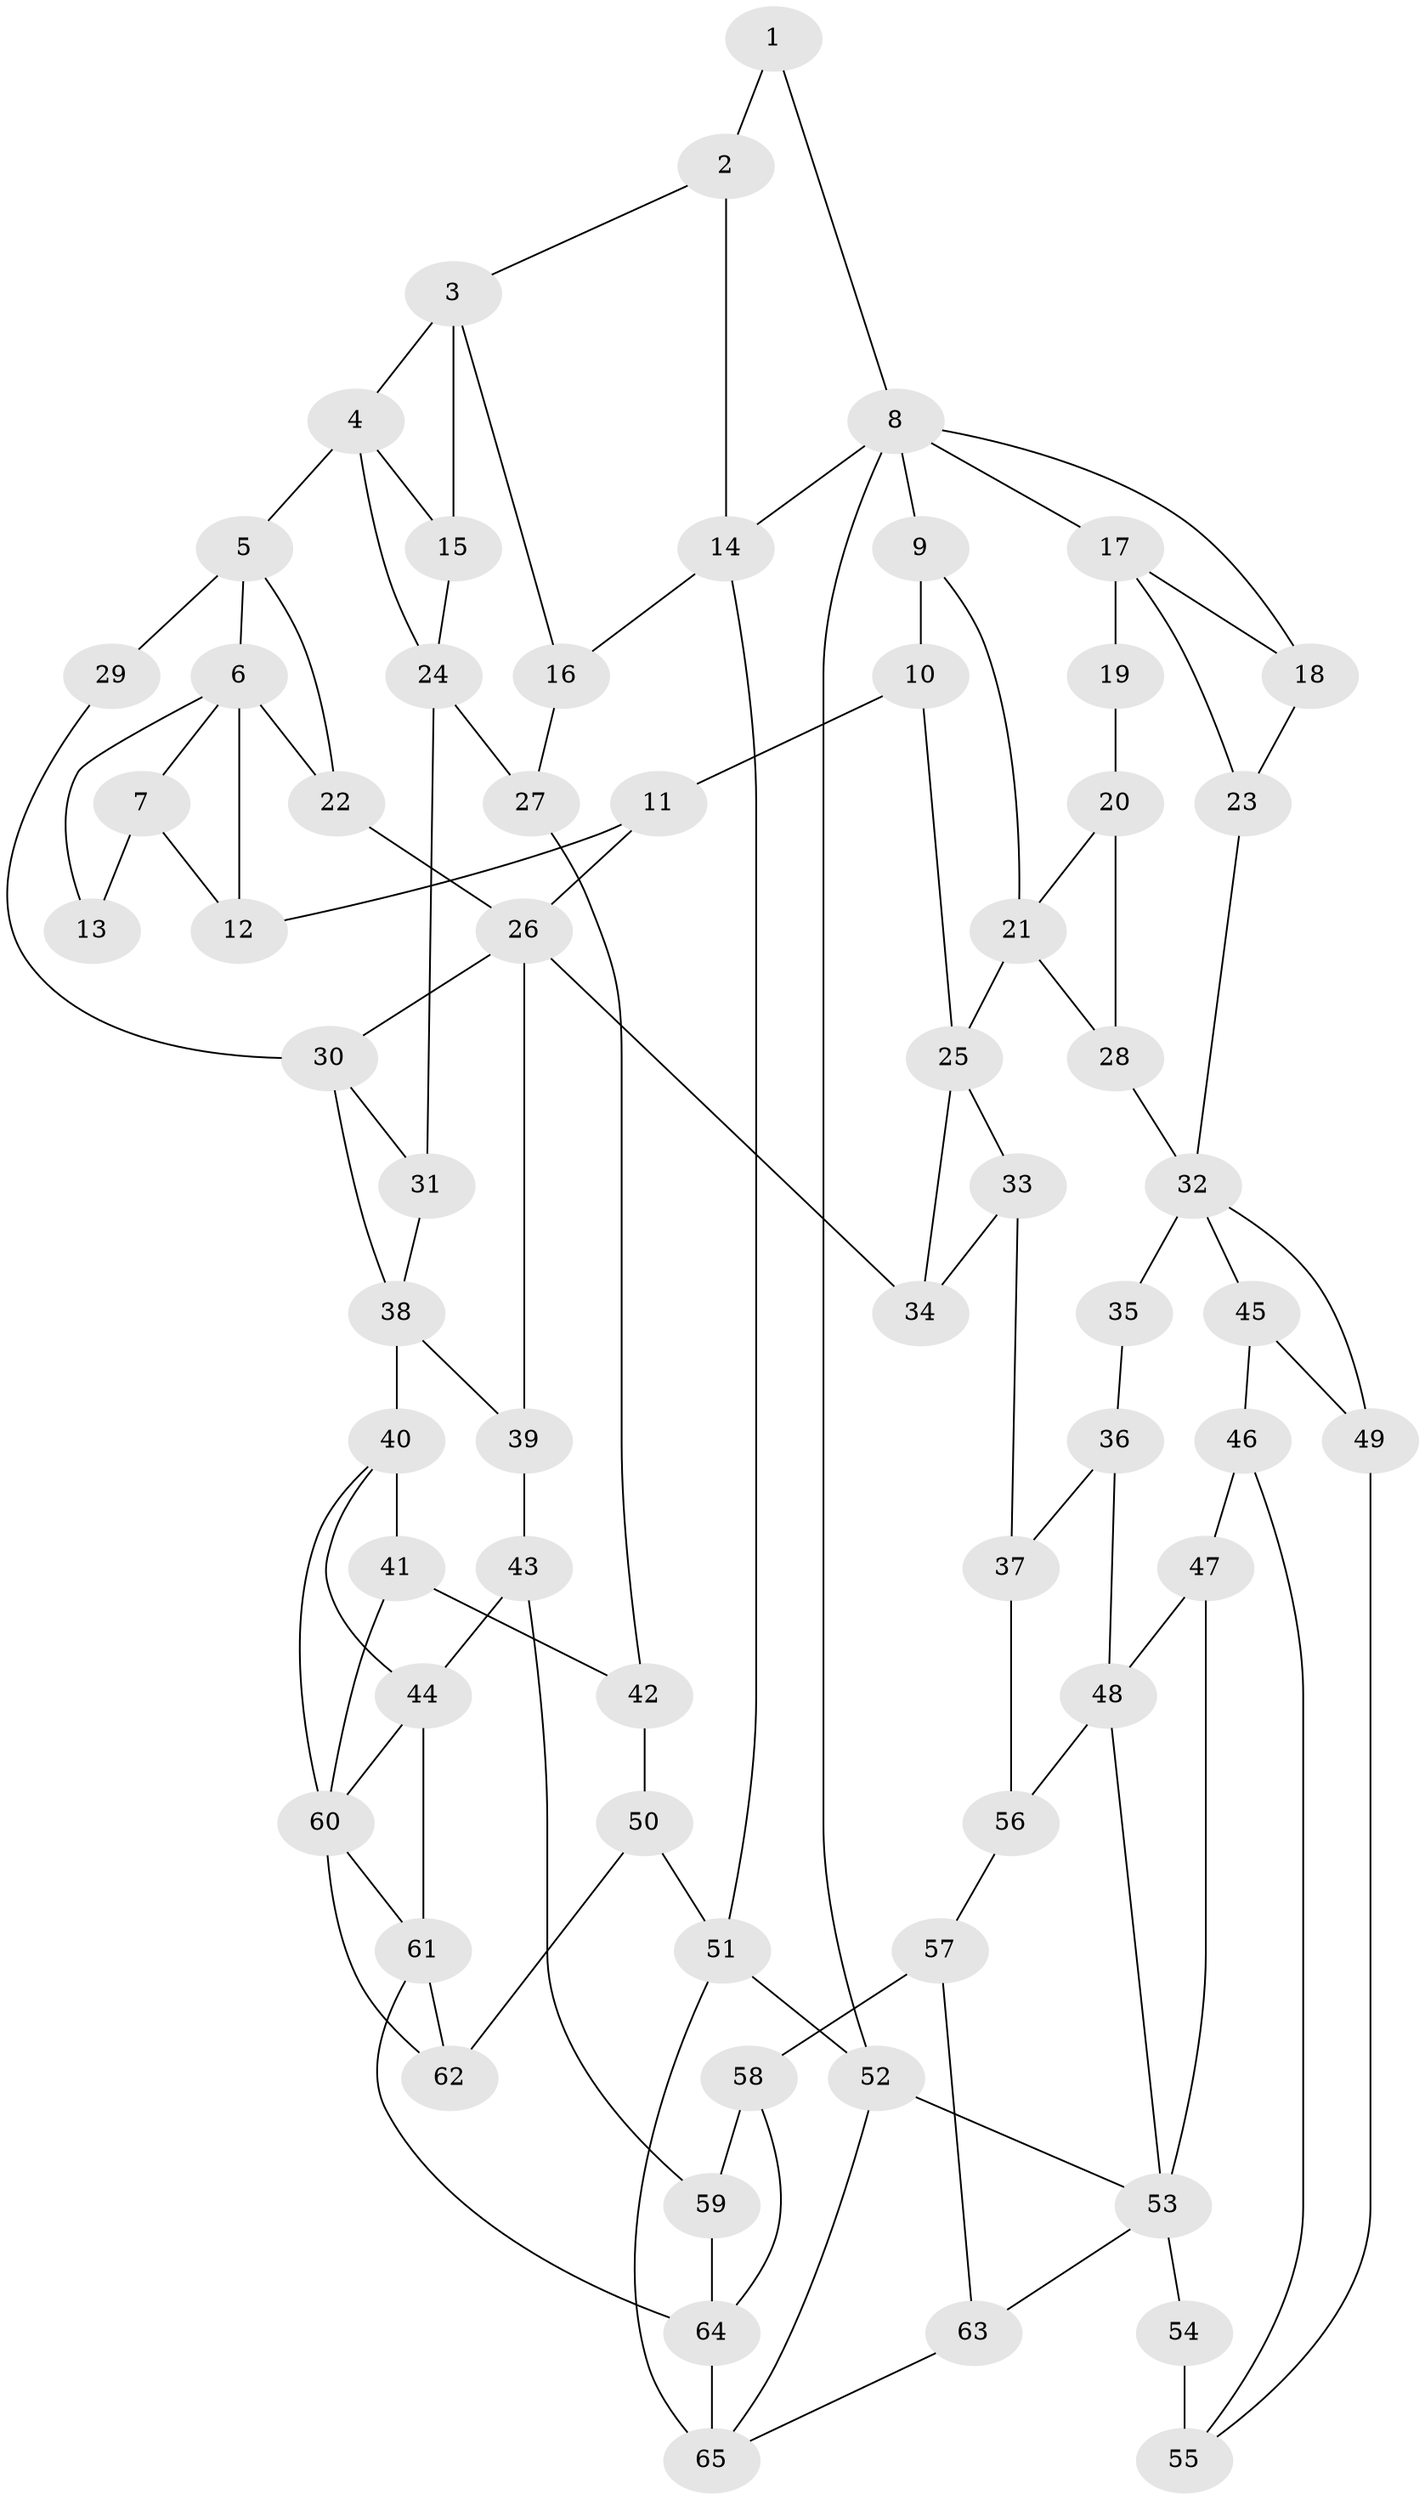 // original degree distribution, {3: 0.038461538461538464, 4: 0.2076923076923077, 5: 0.5153846153846153, 6: 0.23846153846153847}
// Generated by graph-tools (version 1.1) at 2025/38/03/09/25 02:38:50]
// undirected, 65 vertices, 110 edges
graph export_dot {
graph [start="1"]
  node [color=gray90,style=filled];
  1;
  2;
  3;
  4;
  5;
  6;
  7;
  8;
  9;
  10;
  11;
  12;
  13;
  14;
  15;
  16;
  17;
  18;
  19;
  20;
  21;
  22;
  23;
  24;
  25;
  26;
  27;
  28;
  29;
  30;
  31;
  32;
  33;
  34;
  35;
  36;
  37;
  38;
  39;
  40;
  41;
  42;
  43;
  44;
  45;
  46;
  47;
  48;
  49;
  50;
  51;
  52;
  53;
  54;
  55;
  56;
  57;
  58;
  59;
  60;
  61;
  62;
  63;
  64;
  65;
  1 -- 2 [weight=1.0];
  1 -- 8 [weight=1.0];
  2 -- 3 [weight=1.0];
  2 -- 14 [weight=1.0];
  3 -- 4 [weight=1.0];
  3 -- 15 [weight=3.0];
  3 -- 16 [weight=1.0];
  4 -- 5 [weight=2.0];
  4 -- 15 [weight=2.0];
  4 -- 24 [weight=1.0];
  5 -- 6 [weight=1.0];
  5 -- 22 [weight=1.0];
  5 -- 29 [weight=2.0];
  6 -- 7 [weight=1.0];
  6 -- 12 [weight=1.0];
  6 -- 13 [weight=2.0];
  6 -- 22 [weight=1.0];
  7 -- 12 [weight=1.0];
  7 -- 13 [weight=2.0];
  8 -- 9 [weight=1.0];
  8 -- 14 [weight=1.0];
  8 -- 17 [weight=1.0];
  8 -- 18 [weight=1.0];
  8 -- 52 [weight=1.0];
  9 -- 10 [weight=1.0];
  9 -- 21 [weight=1.0];
  10 -- 11 [weight=2.0];
  10 -- 25 [weight=2.0];
  11 -- 12 [weight=1.0];
  11 -- 26 [weight=1.0];
  14 -- 16 [weight=1.0];
  14 -- 51 [weight=1.0];
  15 -- 24 [weight=1.0];
  16 -- 27 [weight=1.0];
  17 -- 18 [weight=1.0];
  17 -- 19 [weight=2.0];
  17 -- 23 [weight=1.0];
  18 -- 23 [weight=1.0];
  19 -- 20 [weight=1.0];
  20 -- 21 [weight=1.0];
  20 -- 28 [weight=1.0];
  21 -- 25 [weight=2.0];
  21 -- 28 [weight=1.0];
  22 -- 26 [weight=1.0];
  23 -- 32 [weight=1.0];
  24 -- 27 [weight=1.0];
  24 -- 31 [weight=1.0];
  25 -- 33 [weight=1.0];
  25 -- 34 [weight=1.0];
  26 -- 30 [weight=1.0];
  26 -- 34 [weight=1.0];
  26 -- 39 [weight=1.0];
  27 -- 42 [weight=1.0];
  28 -- 32 [weight=1.0];
  29 -- 30 [weight=1.0];
  30 -- 31 [weight=1.0];
  30 -- 38 [weight=1.0];
  31 -- 38 [weight=1.0];
  32 -- 35 [weight=2.0];
  32 -- 45 [weight=1.0];
  32 -- 49 [weight=1.0];
  33 -- 34 [weight=1.0];
  33 -- 37 [weight=1.0];
  35 -- 36 [weight=1.0];
  36 -- 37 [weight=1.0];
  36 -- 48 [weight=1.0];
  37 -- 56 [weight=1.0];
  38 -- 39 [weight=1.0];
  38 -- 40 [weight=2.0];
  39 -- 43 [weight=1.0];
  40 -- 41 [weight=2.0];
  40 -- 44 [weight=1.0];
  40 -- 60 [weight=1.0];
  41 -- 42 [weight=1.0];
  41 -- 60 [weight=1.0];
  42 -- 50 [weight=1.0];
  43 -- 44 [weight=1.0];
  43 -- 59 [weight=1.0];
  44 -- 60 [weight=1.0];
  44 -- 61 [weight=1.0];
  45 -- 46 [weight=1.0];
  45 -- 49 [weight=1.0];
  46 -- 47 [weight=1.0];
  46 -- 55 [weight=1.0];
  47 -- 48 [weight=2.0];
  47 -- 53 [weight=1.0];
  48 -- 53 [weight=1.0];
  48 -- 56 [weight=1.0];
  49 -- 55 [weight=1.0];
  50 -- 51 [weight=1.0];
  50 -- 62 [weight=1.0];
  51 -- 52 [weight=1.0];
  51 -- 65 [weight=1.0];
  52 -- 53 [weight=1.0];
  52 -- 65 [weight=1.0];
  53 -- 54 [weight=2.0];
  53 -- 63 [weight=1.0];
  54 -- 55 [weight=4.0];
  56 -- 57 [weight=1.0];
  57 -- 58 [weight=2.0];
  57 -- 63 [weight=1.0];
  58 -- 59 [weight=1.0];
  58 -- 64 [weight=1.0];
  59 -- 64 [weight=1.0];
  60 -- 61 [weight=1.0];
  60 -- 62 [weight=1.0];
  61 -- 62 [weight=1.0];
  61 -- 64 [weight=2.0];
  63 -- 65 [weight=1.0];
  64 -- 65 [weight=2.0];
}
